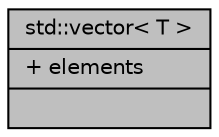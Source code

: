 digraph "std::vector&lt; T &gt;"
{
  edge [fontname="Helvetica",fontsize="10",labelfontname="Helvetica",labelfontsize="10"];
  node [fontname="Helvetica",fontsize="10",shape=record];
  Node922 [label="{std::vector\< T \>\n|+ elements\l|}",height=0.2,width=0.4,color="black", fillcolor="grey75", style="filled", fontcolor="black"];
}
